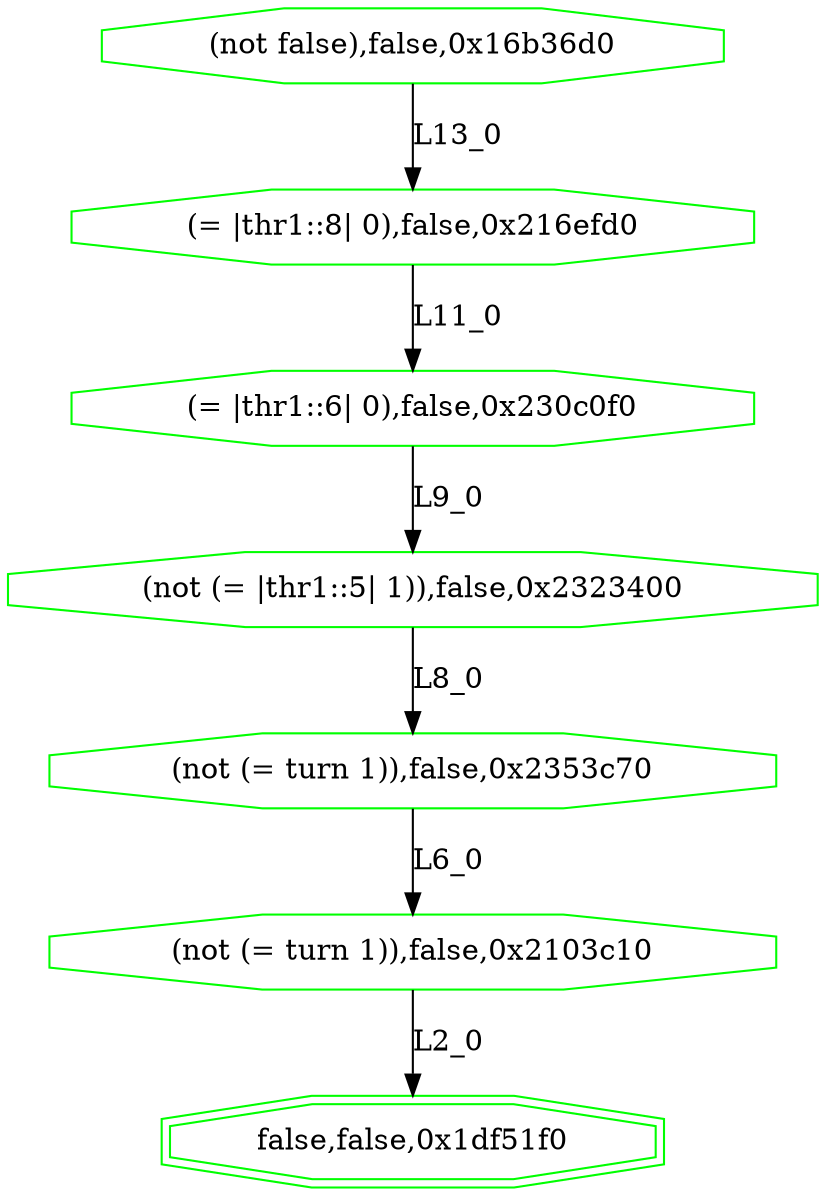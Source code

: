 digraph G {
0[label="(not false),false,0x16b36d0", color=green,shape=octagon];
1[label="(= |thr1::8| 0),false,0x216efd0", color=green,shape=octagon];
2[label="(= |thr1::6| 0),false,0x230c0f0", color=green,shape=octagon];
3[label="(not (= |thr1::5| 1)),false,0x2323400", color=green,shape=octagon];
4[label="(not (= turn 1)),false,0x2353c70", color=green,shape=octagon];
5[label="(not (= turn 1)),false,0x2103c10", color=green,shape=octagon];
6[label="false,false,0x1df51f0", color=green,shape=doubleoctagon];
0->1 [label="L13_0"];
1->2 [label="L11_0"];
2->3 [label="L9_0"];
3->4 [label="L8_0"];
4->5 [label="L6_0"];
5->6 [label="L2_0"];
}
